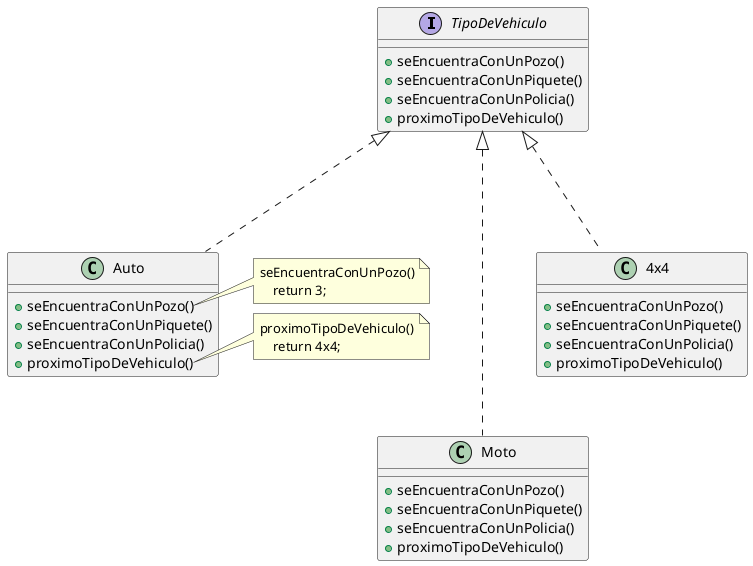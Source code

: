 @startuml
top to bottom direction
interface TipoDeVehiculo{
    + seEncuentraConUnPozo()
    + seEncuentraConUnPiquete()
    + seEncuentraConUnPolicia()
    + proximoTipoDeVehiculo()
}

class Moto{
    + seEncuentraConUnPozo()
    + seEncuentraConUnPiquete()
    + seEncuentraConUnPolicia()
    + proximoTipoDeVehiculo()
}

class 4x4{
    + seEncuentraConUnPozo()
    + seEncuentraConUnPiquete()
    + seEncuentraConUnPolicia()
    + proximoTipoDeVehiculo()
}

class Auto{
    + seEncuentraConUnPozo()
    + seEncuentraConUnPiquete()
    + seEncuentraConUnPolicia()
    + proximoTipoDeVehiculo()
}

Moto    ...up.|> TipoDeVehiculo
4x4 ..up.|> TipoDeVehiculo
Auto ..up.|> TipoDeVehiculo

note right of Auto::seEncuentraConUnPozo
seEncuentraConUnPozo()
    return 3;
end note

note right of Auto::proximoTipoDeVehiculo
proximoTipoDeVehiculo()
    return 4x4;
end note

@enduml